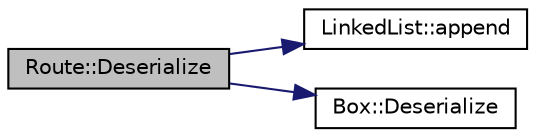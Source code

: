 digraph "Route::Deserialize"
{
 // LATEX_PDF_SIZE
  edge [fontname="Helvetica",fontsize="10",labelfontname="Helvetica",labelfontsize="10"];
  node [fontname="Helvetica",fontsize="10",shape=record];
  rankdir="LR";
  Node1 [label="Route::Deserialize",height=0.2,width=0.4,color="black", fillcolor="grey75", style="filled", fontcolor="black",tooltip="Method for loading the information of a json string into the object."];
  Node1 -> Node2 [color="midnightblue",fontsize="10",style="solid",fontname="Helvetica"];
  Node2 [label="LinkedList::append",height=0.2,width=0.4,color="black", fillcolor="white", style="filled",URL="$class_linked_list.html#a9942ec5c5a9019f719ec055cdb3b83f1",tooltip=" "];
  Node1 -> Node3 [color="midnightblue",fontsize="10",style="solid",fontname="Helvetica"];
  Node3 [label="Box::Deserialize",height=0.2,width=0.4,color="black", fillcolor="white", style="filled",URL="$class_box.html#aa99a925f1200a132afe6ce6b71456dae",tooltip="Method for loading the information of a json string into the object."];
}
